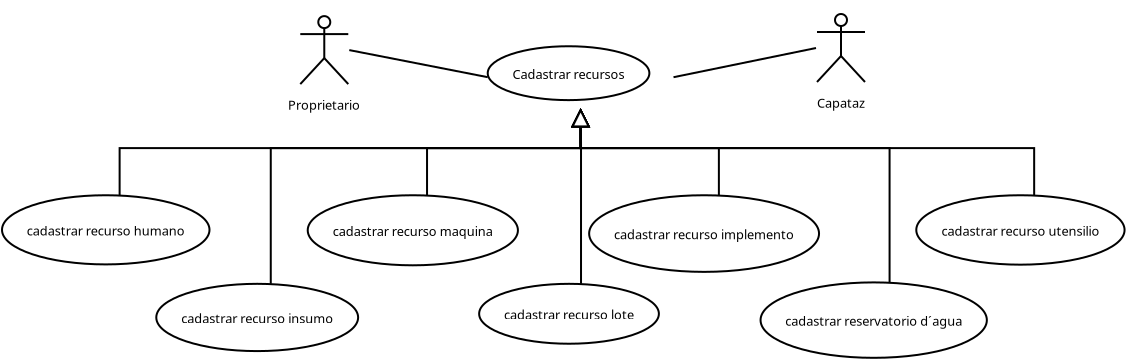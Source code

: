 <?xml version="1.0"?>
<diagram xmlns:dia="http://www.lysator.liu.se/~alla/dia/">
  <diagramdata>
    <attribute name="background">
      <color val="#ffffff"/>
    </attribute>
    <attribute name="paper">
      <composite type="paper">
        <attribute name="name">
          <string>#A4#</string>
        </attribute>
        <attribute name="tmargin">
          <real val="2.82"/>
        </attribute>
        <attribute name="bmargin">
          <real val="2.82"/>
        </attribute>
        <attribute name="lmargin">
          <real val="2.82"/>
        </attribute>
        <attribute name="rmargin">
          <real val="2.82"/>
        </attribute>
        <attribute name="is_portrait">
          <boolean val="true"/>
        </attribute>
        <attribute name="scaling">
          <real val="1"/>
        </attribute>
        <attribute name="fitto">
          <boolean val="false"/>
        </attribute>
      </composite>
    </attribute>
    <attribute name="grid">
      <composite type="grid">
        <attribute name="width_x">
          <real val="1"/>
        </attribute>
        <attribute name="width_y">
          <real val="1"/>
        </attribute>
        <attribute name="visible_x">
          <int val="1"/>
        </attribute>
        <attribute name="visible_y">
          <int val="1"/>
        </attribute>
      </composite>
    </attribute>
    <attribute name="guides">
      <composite type="guides">
        <attribute name="hguides"/>
        <attribute name="vguides"/>
      </composite>
    </attribute>
  </diagramdata>
  <layer name="Background" visible="true">
    <object type="UML - Actor" version="0" id="O0">
      <attribute name="obj_pos">
        <point val="17.757,1.079"/>
      </attribute>
      <attribute name="obj_bb">
        <rectangle val="15.621,-1.221;19.893,4.339"/>
      </attribute>
      <attribute name="elem_corner">
        <point val="16.507,-1.221"/>
      </attribute>
      <attribute name="elem_width">
        <real val="2.5"/>
      </attribute>
      <attribute name="elem_height">
        <real val="4.6"/>
      </attribute>
      <attribute name="text">
        <composite type="text">
          <attribute name="string">
            <string>#Proprietario#</string>
          </attribute>
          <attribute name="font">
            <font name="Helvetica"/>
          </attribute>
          <attribute name="height">
            <real val="0.8"/>
          </attribute>
          <attribute name="pos">
            <point val="17.757,4.179"/>
          </attribute>
          <attribute name="color">
            <color val="#000000"/>
          </attribute>
          <attribute name="alignment">
            <enum val="1"/>
          </attribute>
        </composite>
      </attribute>
    </object>
    <object type="UML - Actor" version="0" id="O1">
      <attribute name="obj_pos">
        <point val="43.593,0.974"/>
      </attribute>
      <attribute name="obj_bb">
        <rectangle val="42.026,-1.326;45.159,4.234"/>
      </attribute>
      <attribute name="elem_corner">
        <point val="42.343,-1.326"/>
      </attribute>
      <attribute name="elem_width">
        <real val="2.5"/>
      </attribute>
      <attribute name="elem_height">
        <real val="4.6"/>
      </attribute>
      <attribute name="text">
        <composite type="text">
          <attribute name="string">
            <string>#Capataz#</string>
          </attribute>
          <attribute name="font">
            <font name="Helvetica"/>
          </attribute>
          <attribute name="height">
            <real val="0.8"/>
          </attribute>
          <attribute name="pos">
            <point val="43.593,4.074"/>
          </attribute>
          <attribute name="color">
            <color val="#000000"/>
          </attribute>
          <attribute name="alignment">
            <enum val="1"/>
          </attribute>
        </composite>
      </attribute>
    </object>
    <object type="UML - Usecase" version="0" id="O2">
      <attribute name="obj_pos">
        <point val="25.929,0.886"/>
      </attribute>
      <attribute name="obj_bb">
        <rectangle val="25.929,0.886;35.219,3.983"/>
      </attribute>
      <attribute name="elem_corner">
        <point val="25.929,0.886"/>
      </attribute>
      <attribute name="elem_width">
        <real val="9.29"/>
      </attribute>
      <attribute name="elem_height">
        <real val="3.097"/>
      </attribute>
      <attribute name="text">
        <composite type="text">
          <attribute name="string">
            <string>#Cadastrar recursos#</string>
          </attribute>
          <attribute name="font">
            <font name="Helvetica"/>
          </attribute>
          <attribute name="height">
            <real val="0.8"/>
          </attribute>
          <attribute name="pos">
            <point val="30.574,2.674"/>
          </attribute>
          <attribute name="color">
            <color val="#000000"/>
          </attribute>
          <attribute name="alignment">
            <enum val="1"/>
          </attribute>
        </composite>
      </attribute>
      <attribute name="textout">
        <boolean val="false"/>
      </attribute>
      <attribute name="collaboration">
        <boolean val="false"/>
      </attribute>
    </object>
    <object type="Standard - Line" version="0" id="O3">
      <attribute name="obj_pos">
        <point val="25.929,2.434"/>
      </attribute>
      <attribute name="obj_bb">
        <rectangle val="18.957,1.029;25.979,2.484"/>
      </attribute>
      <attribute name="conn_endpoints">
        <point val="25.929,2.434"/>
        <point val="19.007,1.079"/>
      </attribute>
      <attribute name="numcp">
        <int val="1"/>
      </attribute>
      <connections>
        <connection handle="0" to="O2" connection="3"/>
        <connection handle="1" to="O0" connection="4"/>
      </connections>
    </object>
    <object type="Standard - Line" version="0" id="O4">
      <attribute name="obj_pos">
        <point val="35.219,2.434"/>
      </attribute>
      <attribute name="obj_bb">
        <rectangle val="35.169,0.924;42.393,2.484"/>
      </attribute>
      <attribute name="conn_endpoints">
        <point val="35.219,2.434"/>
        <point val="42.343,0.974"/>
      </attribute>
      <attribute name="numcp">
        <int val="1"/>
      </attribute>
      <connections>
        <connection handle="0" to="O2" connection="4"/>
        <connection handle="1" to="O1" connection="3"/>
      </connections>
    </object>
    <object type="UML - Usecase" version="0" id="O5">
      <attribute name="obj_pos">
        <point val="1.643,8.336"/>
      </attribute>
      <attribute name="obj_bb">
        <rectangle val="1.643,8.336;13.406,12.257"/>
      </attribute>
      <attribute name="elem_corner">
        <point val="1.643,8.336"/>
      </attribute>
      <attribute name="elem_width">
        <real val="11.763"/>
      </attribute>
      <attribute name="elem_height">
        <real val="3.921"/>
      </attribute>
      <attribute name="text">
        <composite type="text">
          <attribute name="string">
            <string>#cadastrar recurso humano#</string>
          </attribute>
          <attribute name="font">
            <font name="Helvetica"/>
          </attribute>
          <attribute name="height">
            <real val="0.8"/>
          </attribute>
          <attribute name="pos">
            <point val="7.524,10.537"/>
          </attribute>
          <attribute name="color">
            <color val="#000000"/>
          </attribute>
          <attribute name="alignment">
            <enum val="1"/>
          </attribute>
        </composite>
      </attribute>
      <attribute name="textout">
        <boolean val="false"/>
      </attribute>
      <attribute name="collaboration">
        <boolean val="false"/>
      </attribute>
    </object>
    <object type="UML - Usecase" version="0" id="O6">
      <attribute name="obj_pos">
        <point val="16.929,8.336"/>
      </attribute>
      <attribute name="obj_bb">
        <rectangle val="16.929,8.336;28.861,12.314"/>
      </attribute>
      <attribute name="elem_corner">
        <point val="16.929,8.336"/>
      </attribute>
      <attribute name="elem_width">
        <real val="11.932"/>
      </attribute>
      <attribute name="elem_height">
        <real val="3.977"/>
      </attribute>
      <attribute name="text">
        <composite type="text">
          <attribute name="string">
            <string>#cadastrar recurso maquina#</string>
          </attribute>
          <attribute name="font">
            <font name="Helvetica"/>
          </attribute>
          <attribute name="height">
            <real val="0.8"/>
          </attribute>
          <attribute name="pos">
            <point val="22.895,10.565"/>
          </attribute>
          <attribute name="color">
            <color val="#000000"/>
          </attribute>
          <attribute name="alignment">
            <enum val="1"/>
          </attribute>
        </composite>
      </attribute>
      <attribute name="textout">
        <boolean val="false"/>
      </attribute>
      <attribute name="collaboration">
        <boolean val="false"/>
      </attribute>
    </object>
    <object type="UML - Usecase" version="0" id="O7">
      <attribute name="obj_pos">
        <point val="9.357,12.765"/>
      </attribute>
      <attribute name="obj_bb">
        <rectangle val="9.357,12.765;20.805,16.581"/>
      </attribute>
      <attribute name="elem_corner">
        <point val="9.357,12.765"/>
      </attribute>
      <attribute name="elem_width">
        <real val="11.448"/>
      </attribute>
      <attribute name="elem_height">
        <real val="3.816"/>
      </attribute>
      <attribute name="text">
        <composite type="text">
          <attribute name="string">
            <string>#cadastrar recurso insumo#</string>
          </attribute>
          <attribute name="font">
            <font name="Helvetica"/>
          </attribute>
          <attribute name="height">
            <real val="0.8"/>
          </attribute>
          <attribute name="pos">
            <point val="15.081,14.913"/>
          </attribute>
          <attribute name="color">
            <color val="#000000"/>
          </attribute>
          <attribute name="alignment">
            <enum val="1"/>
          </attribute>
        </composite>
      </attribute>
      <attribute name="textout">
        <boolean val="false"/>
      </attribute>
      <attribute name="collaboration">
        <boolean val="false"/>
      </attribute>
    </object>
    <object type="UML - Usecase" version="0" id="O8">
      <attribute name="obj_pos">
        <point val="25.5,12.765"/>
      </attribute>
      <attribute name="obj_bb">
        <rectangle val="25.5,12.765;35.687,16.161"/>
      </attribute>
      <attribute name="elem_corner">
        <point val="25.5,12.765"/>
      </attribute>
      <attribute name="elem_width">
        <real val="10.187"/>
      </attribute>
      <attribute name="elem_height">
        <real val="3.396"/>
      </attribute>
      <attribute name="text">
        <composite type="text">
          <attribute name="string">
            <string>#cadastrar recurso lote#</string>
          </attribute>
          <attribute name="font">
            <font name="Helvetica"/>
          </attribute>
          <attribute name="height">
            <real val="0.8"/>
          </attribute>
          <attribute name="pos">
            <point val="30.594,14.703"/>
          </attribute>
          <attribute name="color">
            <color val="#000000"/>
          </attribute>
          <attribute name="alignment">
            <enum val="1"/>
          </attribute>
        </composite>
      </attribute>
      <attribute name="textout">
        <boolean val="false"/>
      </attribute>
      <attribute name="collaboration">
        <boolean val="false"/>
      </attribute>
    </object>
    <object type="UML - Usecase" version="0" id="O9">
      <attribute name="obj_pos">
        <point val="31,8.336"/>
      </attribute>
      <attribute name="obj_bb">
        <rectangle val="31,8.336;43.975,12.661"/>
      </attribute>
      <attribute name="elem_corner">
        <point val="31,8.336"/>
      </attribute>
      <attribute name="elem_width">
        <real val="12.975"/>
      </attribute>
      <attribute name="elem_height">
        <real val="4.325"/>
      </attribute>
      <attribute name="text">
        <composite type="text">
          <attribute name="string">
            <string>#cadastrar recurso implemento#</string>
          </attribute>
          <attribute name="font">
            <font name="Helvetica"/>
          </attribute>
          <attribute name="height">
            <real val="0.8"/>
          </attribute>
          <attribute name="pos">
            <point val="37.487,10.739"/>
          </attribute>
          <attribute name="color">
            <color val="#000000"/>
          </attribute>
          <attribute name="alignment">
            <enum val="1"/>
          </attribute>
        </composite>
      </attribute>
      <attribute name="textout">
        <boolean val="false"/>
      </attribute>
      <attribute name="collaboration">
        <boolean val="false"/>
      </attribute>
    </object>
    <object type="UML - Usecase" version="0" id="O10">
      <attribute name="obj_pos">
        <point val="39.571,12.694"/>
      </attribute>
      <attribute name="obj_bb">
        <rectangle val="39.571,12.694;52.473,16.994"/>
      </attribute>
      <attribute name="elem_corner">
        <point val="39.571,12.694"/>
      </attribute>
      <attribute name="elem_width">
        <real val="12.902"/>
      </attribute>
      <attribute name="elem_height">
        <real val="4.301"/>
      </attribute>
      <attribute name="text">
        <composite type="text">
          <attribute name="string">
            <string>#cadastrar reservatorio d&#180;agua#</string>
          </attribute>
          <attribute name="font">
            <font name="Helvetica"/>
          </attribute>
          <attribute name="height">
            <real val="0.8"/>
          </attribute>
          <attribute name="pos">
            <point val="46.022,15.084"/>
          </attribute>
          <attribute name="color">
            <color val="#000000"/>
          </attribute>
          <attribute name="alignment">
            <enum val="1"/>
          </attribute>
        </composite>
      </attribute>
      <attribute name="textout">
        <boolean val="false"/>
      </attribute>
      <attribute name="collaboration">
        <boolean val="false"/>
      </attribute>
    </object>
    <object type="UML - Usecase" version="0" id="O11">
      <attribute name="obj_pos">
        <point val="47.357,8.336"/>
      </attribute>
      <attribute name="obj_bb">
        <rectangle val="47.357,8.336;59.144,12.265"/>
      </attribute>
      <attribute name="elem_corner">
        <point val="47.357,8.336"/>
      </attribute>
      <attribute name="elem_width">
        <real val="11.787"/>
      </attribute>
      <attribute name="elem_height">
        <real val="3.929"/>
      </attribute>
      <attribute name="text">
        <composite type="text">
          <attribute name="string">
            <string>#cadastrar recurso utensilio#</string>
          </attribute>
          <attribute name="font">
            <font name="Helvetica"/>
          </attribute>
          <attribute name="height">
            <real val="0.8"/>
          </attribute>
          <attribute name="pos">
            <point val="53.251,10.541"/>
          </attribute>
          <attribute name="color">
            <color val="#000000"/>
          </attribute>
          <attribute name="alignment">
            <enum val="1"/>
          </attribute>
        </composite>
      </attribute>
      <attribute name="textout">
        <boolean val="false"/>
      </attribute>
      <attribute name="collaboration">
        <boolean val="false"/>
      </attribute>
    </object>
    <object type="UML - Generalization" version="0" id="O12">
      <attribute name="obj_pos">
        <point val="30.574,3.983"/>
      </attribute>
      <attribute name="obj_bb">
        <rectangle val="6.674,3.133;31.424,9.186"/>
      </attribute>
      <attribute name="orth_points">
        <point val="30.574,3.983"/>
        <point val="30.574,5.979"/>
        <point val="7.524,5.979"/>
        <point val="7.524,8.336"/>
      </attribute>
      <attribute name="orth_orient">
        <enum val="1"/>
        <enum val="0"/>
        <enum val="1"/>
      </attribute>
      <attribute name="name">
        <string/>
      </attribute>
      <attribute name="stereotype">
        <string/>
      </attribute>
      <connections>
        <connection handle="0" to="O2" connection="6"/>
        <connection handle="1" to="O5" connection="1"/>
      </connections>
    </object>
    <object type="UML - Generalization" version="0" id="O13">
      <attribute name="obj_pos">
        <point val="30.574,3.983"/>
      </attribute>
      <attribute name="obj_bb">
        <rectangle val="14.231,3.133;31.424,13.615"/>
      </attribute>
      <attribute name="orth_points">
        <point val="30.574,3.983"/>
        <point val="30.574,5.979"/>
        <point val="15.081,5.979"/>
        <point val="15.081,12.765"/>
      </attribute>
      <attribute name="orth_orient">
        <enum val="1"/>
        <enum val="0"/>
        <enum val="1"/>
      </attribute>
      <attribute name="name">
        <string/>
      </attribute>
      <attribute name="stereotype">
        <string/>
      </attribute>
      <connections>
        <connection handle="0" to="O2" connection="6"/>
        <connection handle="1" to="O7" connection="1"/>
      </connections>
    </object>
    <object type="UML - Generalization" version="0" id="O14">
      <attribute name="obj_pos">
        <point val="30.574,3.983"/>
      </attribute>
      <attribute name="obj_bb">
        <rectangle val="22.045,3.133;31.424,9.186"/>
      </attribute>
      <attribute name="orth_points">
        <point val="30.574,3.983"/>
        <point val="30.574,5.979"/>
        <point val="22.895,5.979"/>
        <point val="22.895,8.336"/>
      </attribute>
      <attribute name="orth_orient">
        <enum val="1"/>
        <enum val="0"/>
        <enum val="1"/>
      </attribute>
      <attribute name="name">
        <string/>
      </attribute>
      <attribute name="stereotype">
        <string/>
      </attribute>
      <connections>
        <connection handle="0" to="O2" connection="6"/>
        <connection handle="1" to="O6" connection="1"/>
      </connections>
    </object>
    <object type="UML - Generalization" version="0" id="O15">
      <attribute name="obj_pos">
        <point val="30.574,3.983"/>
      </attribute>
      <attribute name="obj_bb">
        <rectangle val="29.724,3.133;31.444,13.615"/>
      </attribute>
      <attribute name="orth_points">
        <point val="30.574,3.983"/>
        <point val="30.574,5.693"/>
        <point val="30.594,5.693"/>
        <point val="30.594,12.765"/>
      </attribute>
      <attribute name="orth_orient">
        <enum val="1"/>
        <enum val="0"/>
        <enum val="1"/>
      </attribute>
      <attribute name="name">
        <string/>
      </attribute>
      <attribute name="stereotype">
        <string/>
      </attribute>
      <connections>
        <connection handle="0" to="O2" connection="6"/>
        <connection handle="1" to="O8" connection="1"/>
      </connections>
    </object>
    <object type="UML - Generalization" version="0" id="O16">
      <attribute name="obj_pos">
        <point val="30.574,3.983"/>
      </attribute>
      <attribute name="obj_bb">
        <rectangle val="29.724,3.133;38.337,9.186"/>
      </attribute>
      <attribute name="orth_points">
        <point val="30.574,3.983"/>
        <point val="30.574,5.979"/>
        <point val="37.487,5.979"/>
        <point val="37.487,8.336"/>
      </attribute>
      <attribute name="orth_orient">
        <enum val="1"/>
        <enum val="0"/>
        <enum val="1"/>
      </attribute>
      <attribute name="name">
        <string/>
      </attribute>
      <attribute name="stereotype">
        <string/>
      </attribute>
      <connections>
        <connection handle="0" to="O2" connection="6"/>
        <connection handle="1" to="O9" connection="1"/>
      </connections>
    </object>
    <object type="UML - Generalization" version="0" id="O17">
      <attribute name="obj_pos">
        <point val="30.574,3.983"/>
      </attribute>
      <attribute name="obj_bb">
        <rectangle val="29.724,3.133;46.872,13.543"/>
      </attribute>
      <attribute name="orth_points">
        <point val="30.574,3.983"/>
        <point val="30.574,5.979"/>
        <point val="46.022,5.979"/>
        <point val="46.022,12.694"/>
      </attribute>
      <attribute name="orth_orient">
        <enum val="1"/>
        <enum val="0"/>
        <enum val="1"/>
      </attribute>
      <attribute name="name">
        <string/>
      </attribute>
      <attribute name="stereotype">
        <string/>
      </attribute>
      <connections>
        <connection handle="0" to="O2" connection="6"/>
        <connection handle="1" to="O10" connection="1"/>
      </connections>
    </object>
    <object type="UML - Generalization" version="0" id="O18">
      <attribute name="obj_pos">
        <point val="30.574,3.983"/>
      </attribute>
      <attribute name="obj_bb">
        <rectangle val="29.724,3.133;54.101,9.186"/>
      </attribute>
      <attribute name="orth_points">
        <point val="30.574,3.983"/>
        <point val="30.574,5.979"/>
        <point val="53.251,5.979"/>
        <point val="53.251,8.336"/>
      </attribute>
      <attribute name="orth_orient">
        <enum val="1"/>
        <enum val="0"/>
        <enum val="1"/>
      </attribute>
      <attribute name="name">
        <string/>
      </attribute>
      <attribute name="stereotype">
        <string/>
      </attribute>
      <connections>
        <connection handle="0" to="O2" connection="6"/>
        <connection handle="1" to="O11" connection="1"/>
      </connections>
    </object>
  </layer>
</diagram>
